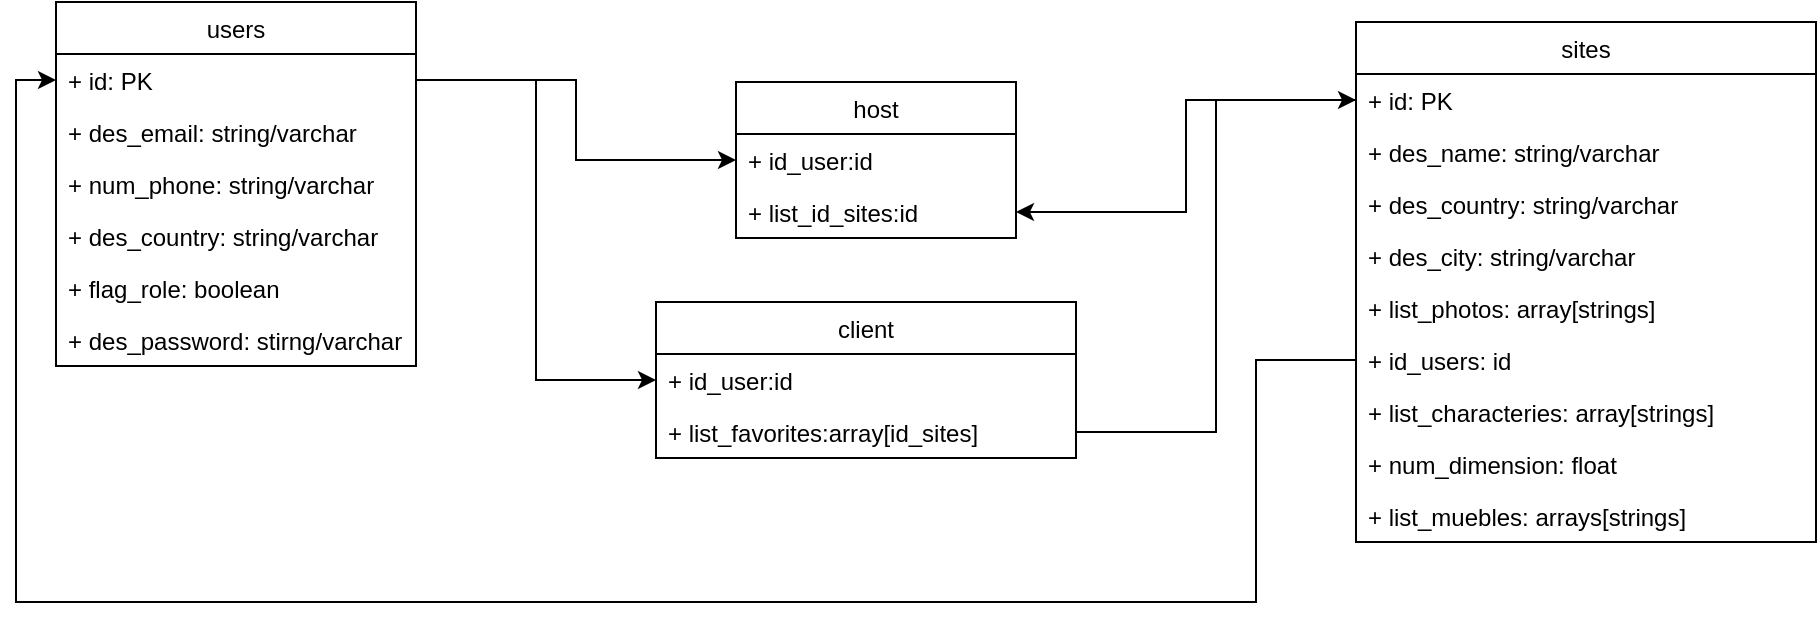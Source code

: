 <mxfile version="13.7.3" type="github">
  <diagram id="ssSDUZFi1uu1Fh8Fqgdk" name="Page-1">
    <mxGraphModel dx="1102" dy="543" grid="1" gridSize="10" guides="1" tooltips="1" connect="1" arrows="1" fold="1" page="1" pageScale="1" pageWidth="850" pageHeight="1100" math="0" shadow="0">
      <root>
        <mxCell id="0" />
        <mxCell id="1" parent="0" />
        <mxCell id="kppdVnCW1dN_IZXzSmxO-1" value="users" style="swimlane;fontStyle=0;childLayout=stackLayout;horizontal=1;startSize=26;fillColor=none;horizontalStack=0;resizeParent=1;resizeParentMax=0;resizeLast=0;collapsible=1;marginBottom=0;" vertex="1" parent="1">
          <mxGeometry x="60" y="20" width="180" height="182" as="geometry" />
        </mxCell>
        <mxCell id="kppdVnCW1dN_IZXzSmxO-20" value="+ id: PK" style="text;strokeColor=none;fillColor=none;align=left;verticalAlign=top;spacingLeft=4;spacingRight=4;overflow=hidden;rotatable=0;points=[[0,0.5],[1,0.5]];portConstraint=eastwest;" vertex="1" parent="kppdVnCW1dN_IZXzSmxO-1">
          <mxGeometry y="26" width="180" height="26" as="geometry" />
        </mxCell>
        <mxCell id="kppdVnCW1dN_IZXzSmxO-2" value="+ des_email: string/varchar" style="text;strokeColor=none;fillColor=none;align=left;verticalAlign=top;spacingLeft=4;spacingRight=4;overflow=hidden;rotatable=0;points=[[0,0.5],[1,0.5]];portConstraint=eastwest;" vertex="1" parent="kppdVnCW1dN_IZXzSmxO-1">
          <mxGeometry y="52" width="180" height="26" as="geometry" />
        </mxCell>
        <mxCell id="kppdVnCW1dN_IZXzSmxO-3" value="+ num_phone: string/varchar" style="text;strokeColor=none;fillColor=none;align=left;verticalAlign=top;spacingLeft=4;spacingRight=4;overflow=hidden;rotatable=0;points=[[0,0.5],[1,0.5]];portConstraint=eastwest;" vertex="1" parent="kppdVnCW1dN_IZXzSmxO-1">
          <mxGeometry y="78" width="180" height="26" as="geometry" />
        </mxCell>
        <mxCell id="kppdVnCW1dN_IZXzSmxO-4" value="+ des_country: string/varchar" style="text;strokeColor=none;fillColor=none;align=left;verticalAlign=top;spacingLeft=4;spacingRight=4;overflow=hidden;rotatable=0;points=[[0,0.5],[1,0.5]];portConstraint=eastwest;" vertex="1" parent="kppdVnCW1dN_IZXzSmxO-1">
          <mxGeometry y="104" width="180" height="26" as="geometry" />
        </mxCell>
        <mxCell id="kppdVnCW1dN_IZXzSmxO-18" value="+ flag_role: boolean" style="text;strokeColor=none;fillColor=none;align=left;verticalAlign=top;spacingLeft=4;spacingRight=4;overflow=hidden;rotatable=0;points=[[0,0.5],[1,0.5]];portConstraint=eastwest;" vertex="1" parent="kppdVnCW1dN_IZXzSmxO-1">
          <mxGeometry y="130" width="180" height="26" as="geometry" />
        </mxCell>
        <mxCell id="kppdVnCW1dN_IZXzSmxO-35" value="+ des_password: stirng/varchar" style="text;strokeColor=none;fillColor=none;align=left;verticalAlign=top;spacingLeft=4;spacingRight=4;overflow=hidden;rotatable=0;points=[[0,0.5],[1,0.5]];portConstraint=eastwest;" vertex="1" parent="kppdVnCW1dN_IZXzSmxO-1">
          <mxGeometry y="156" width="180" height="26" as="geometry" />
        </mxCell>
        <mxCell id="kppdVnCW1dN_IZXzSmxO-61" style="edgeStyle=orthogonalEdgeStyle;rounded=0;orthogonalLoop=1;jettySize=auto;html=1;exitX=1;exitY=0.5;exitDx=0;exitDy=0;entryX=0;entryY=0.5;entryDx=0;entryDy=0;" edge="1" parent="1" source="kppdVnCW1dN_IZXzSmxO-20" target="kppdVnCW1dN_IZXzSmxO-55">
          <mxGeometry relative="1" as="geometry">
            <mxPoint x="360" y="89" as="targetPoint" />
          </mxGeometry>
        </mxCell>
        <mxCell id="kppdVnCW1dN_IZXzSmxO-62" style="edgeStyle=orthogonalEdgeStyle;rounded=0;orthogonalLoop=1;jettySize=auto;html=1;exitX=1;exitY=0.5;exitDx=0;exitDy=0;entryX=0;entryY=0.5;entryDx=0;entryDy=0;" edge="1" parent="1" source="kppdVnCW1dN_IZXzSmxO-20" target="kppdVnCW1dN_IZXzSmxO-59">
          <mxGeometry relative="1" as="geometry" />
        </mxCell>
        <mxCell id="kppdVnCW1dN_IZXzSmxO-52" value="host" style="swimlane;fontStyle=0;childLayout=stackLayout;horizontal=1;startSize=26;fillColor=none;horizontalStack=0;resizeParent=1;resizeParentMax=0;resizeLast=0;collapsible=1;marginBottom=0;" vertex="1" parent="1">
          <mxGeometry x="400" y="60" width="140" height="78" as="geometry" />
        </mxCell>
        <mxCell id="kppdVnCW1dN_IZXzSmxO-55" value="+ id_user:id" style="text;strokeColor=none;fillColor=none;align=left;verticalAlign=top;spacingLeft=4;spacingRight=4;overflow=hidden;rotatable=0;points=[[0,0.5],[1,0.5]];portConstraint=eastwest;" vertex="1" parent="kppdVnCW1dN_IZXzSmxO-52">
          <mxGeometry y="26" width="140" height="26" as="geometry" />
        </mxCell>
        <mxCell id="kppdVnCW1dN_IZXzSmxO-54" value="+ list_id_sites:id" style="text;strokeColor=none;fillColor=none;align=left;verticalAlign=top;spacingLeft=4;spacingRight=4;overflow=hidden;rotatable=0;points=[[0,0.5],[1,0.5]];portConstraint=eastwest;" vertex="1" parent="kppdVnCW1dN_IZXzSmxO-52">
          <mxGeometry y="52" width="140" height="26" as="geometry" />
        </mxCell>
        <mxCell id="kppdVnCW1dN_IZXzSmxO-63" style="edgeStyle=orthogonalEdgeStyle;rounded=0;orthogonalLoop=1;jettySize=auto;html=1;exitX=0;exitY=0.5;exitDx=0;exitDy=0;entryX=1;entryY=0.5;entryDx=0;entryDy=0;" edge="1" parent="1" source="kppdVnCW1dN_IZXzSmxO-6" target="kppdVnCW1dN_IZXzSmxO-54">
          <mxGeometry relative="1" as="geometry" />
        </mxCell>
        <mxCell id="kppdVnCW1dN_IZXzSmxO-64" style="edgeStyle=orthogonalEdgeStyle;rounded=0;orthogonalLoop=1;jettySize=auto;html=1;exitX=0;exitY=0.5;exitDx=0;exitDy=0;entryX=0;entryY=0.5;entryDx=0;entryDy=0;" edge="1" parent="1" source="kppdVnCW1dN_IZXzSmxO-29" target="kppdVnCW1dN_IZXzSmxO-20">
          <mxGeometry relative="1" as="geometry">
            <Array as="points">
              <mxPoint x="660" y="320" />
              <mxPoint x="40" y="320" />
              <mxPoint x="40" y="59" />
            </Array>
          </mxGeometry>
        </mxCell>
        <mxCell id="kppdVnCW1dN_IZXzSmxO-5" value="sites" style="swimlane;fontStyle=0;childLayout=stackLayout;horizontal=1;startSize=26;fillColor=none;horizontalStack=0;resizeParent=1;resizeParentMax=0;resizeLast=0;collapsible=1;marginBottom=0;" vertex="1" parent="1">
          <mxGeometry x="710" y="30" width="230" height="260" as="geometry" />
        </mxCell>
        <mxCell id="kppdVnCW1dN_IZXzSmxO-6" value="+ id: PK" style="text;strokeColor=none;fillColor=none;align=left;verticalAlign=top;spacingLeft=4;spacingRight=4;overflow=hidden;rotatable=0;points=[[0,0.5],[1,0.5]];portConstraint=eastwest;" vertex="1" parent="kppdVnCW1dN_IZXzSmxO-5">
          <mxGeometry y="26" width="230" height="26" as="geometry" />
        </mxCell>
        <mxCell id="kppdVnCW1dN_IZXzSmxO-7" value="+ des_name: string/varchar" style="text;strokeColor=none;fillColor=none;align=left;verticalAlign=top;spacingLeft=4;spacingRight=4;overflow=hidden;rotatable=0;points=[[0,0.5],[1,0.5]];portConstraint=eastwest;" vertex="1" parent="kppdVnCW1dN_IZXzSmxO-5">
          <mxGeometry y="52" width="230" height="26" as="geometry" />
        </mxCell>
        <mxCell id="kppdVnCW1dN_IZXzSmxO-8" value="+ des_country: string/varchar" style="text;strokeColor=none;fillColor=none;align=left;verticalAlign=top;spacingLeft=4;spacingRight=4;overflow=hidden;rotatable=0;points=[[0,0.5],[1,0.5]];portConstraint=eastwest;" vertex="1" parent="kppdVnCW1dN_IZXzSmxO-5">
          <mxGeometry y="78" width="230" height="26" as="geometry" />
        </mxCell>
        <mxCell id="kppdVnCW1dN_IZXzSmxO-21" value="+ des_city: string/varchar" style="text;strokeColor=none;fillColor=none;align=left;verticalAlign=top;spacingLeft=4;spacingRight=4;overflow=hidden;rotatable=0;points=[[0,0.5],[1,0.5]];portConstraint=eastwest;" vertex="1" parent="kppdVnCW1dN_IZXzSmxO-5">
          <mxGeometry y="104" width="230" height="26" as="geometry" />
        </mxCell>
        <mxCell id="kppdVnCW1dN_IZXzSmxO-22" value="+ list_photos: array[strings]" style="text;strokeColor=none;fillColor=none;align=left;verticalAlign=top;spacingLeft=4;spacingRight=4;overflow=hidden;rotatable=0;points=[[0,0.5],[1,0.5]];portConstraint=eastwest;" vertex="1" parent="kppdVnCW1dN_IZXzSmxO-5">
          <mxGeometry y="130" width="230" height="26" as="geometry" />
        </mxCell>
        <mxCell id="kppdVnCW1dN_IZXzSmxO-29" value="+ id_users: id" style="text;strokeColor=none;fillColor=none;align=left;verticalAlign=top;spacingLeft=4;spacingRight=4;overflow=hidden;rotatable=0;points=[[0,0.5],[1,0.5]];portConstraint=eastwest;" vertex="1" parent="kppdVnCW1dN_IZXzSmxO-5">
          <mxGeometry y="156" width="230" height="26" as="geometry" />
        </mxCell>
        <mxCell id="kppdVnCW1dN_IZXzSmxO-46" value="+ list_characteries: array[strings]" style="text;strokeColor=none;fillColor=none;align=left;verticalAlign=top;spacingLeft=4;spacingRight=4;overflow=hidden;rotatable=0;points=[[0,0.5],[1,0.5]];portConstraint=eastwest;" vertex="1" parent="kppdVnCW1dN_IZXzSmxO-5">
          <mxGeometry y="182" width="230" height="26" as="geometry" />
        </mxCell>
        <mxCell id="kppdVnCW1dN_IZXzSmxO-47" value="+ num_dimension: float" style="text;strokeColor=none;fillColor=none;align=left;verticalAlign=top;spacingLeft=4;spacingRight=4;overflow=hidden;rotatable=0;points=[[0,0.5],[1,0.5]];portConstraint=eastwest;" vertex="1" parent="kppdVnCW1dN_IZXzSmxO-5">
          <mxGeometry y="208" width="230" height="26" as="geometry" />
        </mxCell>
        <mxCell id="kppdVnCW1dN_IZXzSmxO-48" value="+ list_muebles: arrays[strings]" style="text;strokeColor=none;fillColor=none;align=left;verticalAlign=top;spacingLeft=4;spacingRight=4;overflow=hidden;rotatable=0;points=[[0,0.5],[1,0.5]];portConstraint=eastwest;" vertex="1" parent="kppdVnCW1dN_IZXzSmxO-5">
          <mxGeometry y="234" width="230" height="26" as="geometry" />
        </mxCell>
        <mxCell id="kppdVnCW1dN_IZXzSmxO-56" value="client" style="swimlane;fontStyle=0;childLayout=stackLayout;horizontal=1;startSize=26;fillColor=none;horizontalStack=0;resizeParent=1;resizeParentMax=0;resizeLast=0;collapsible=1;marginBottom=0;" vertex="1" parent="1">
          <mxGeometry x="360" y="170" width="210" height="78" as="geometry" />
        </mxCell>
        <mxCell id="kppdVnCW1dN_IZXzSmxO-59" value="+ id_user:id" style="text;strokeColor=none;fillColor=none;align=left;verticalAlign=top;spacingLeft=4;spacingRight=4;overflow=hidden;rotatable=0;points=[[0,0.5],[1,0.5]];portConstraint=eastwest;" vertex="1" parent="kppdVnCW1dN_IZXzSmxO-56">
          <mxGeometry y="26" width="210" height="26" as="geometry" />
        </mxCell>
        <mxCell id="kppdVnCW1dN_IZXzSmxO-58" value="+ list_favorites:array[id_sites]" style="text;strokeColor=none;fillColor=none;align=left;verticalAlign=top;spacingLeft=4;spacingRight=4;overflow=hidden;rotatable=0;points=[[0,0.5],[1,0.5]];portConstraint=eastwest;" vertex="1" parent="kppdVnCW1dN_IZXzSmxO-56">
          <mxGeometry y="52" width="210" height="26" as="geometry" />
        </mxCell>
        <mxCell id="kppdVnCW1dN_IZXzSmxO-65" style="edgeStyle=orthogonalEdgeStyle;rounded=0;orthogonalLoop=1;jettySize=auto;html=1;exitX=1;exitY=0.5;exitDx=0;exitDy=0;entryX=0;entryY=0.5;entryDx=0;entryDy=0;" edge="1" parent="1" source="kppdVnCW1dN_IZXzSmxO-58" target="kppdVnCW1dN_IZXzSmxO-6">
          <mxGeometry relative="1" as="geometry" />
        </mxCell>
      </root>
    </mxGraphModel>
  </diagram>
</mxfile>
